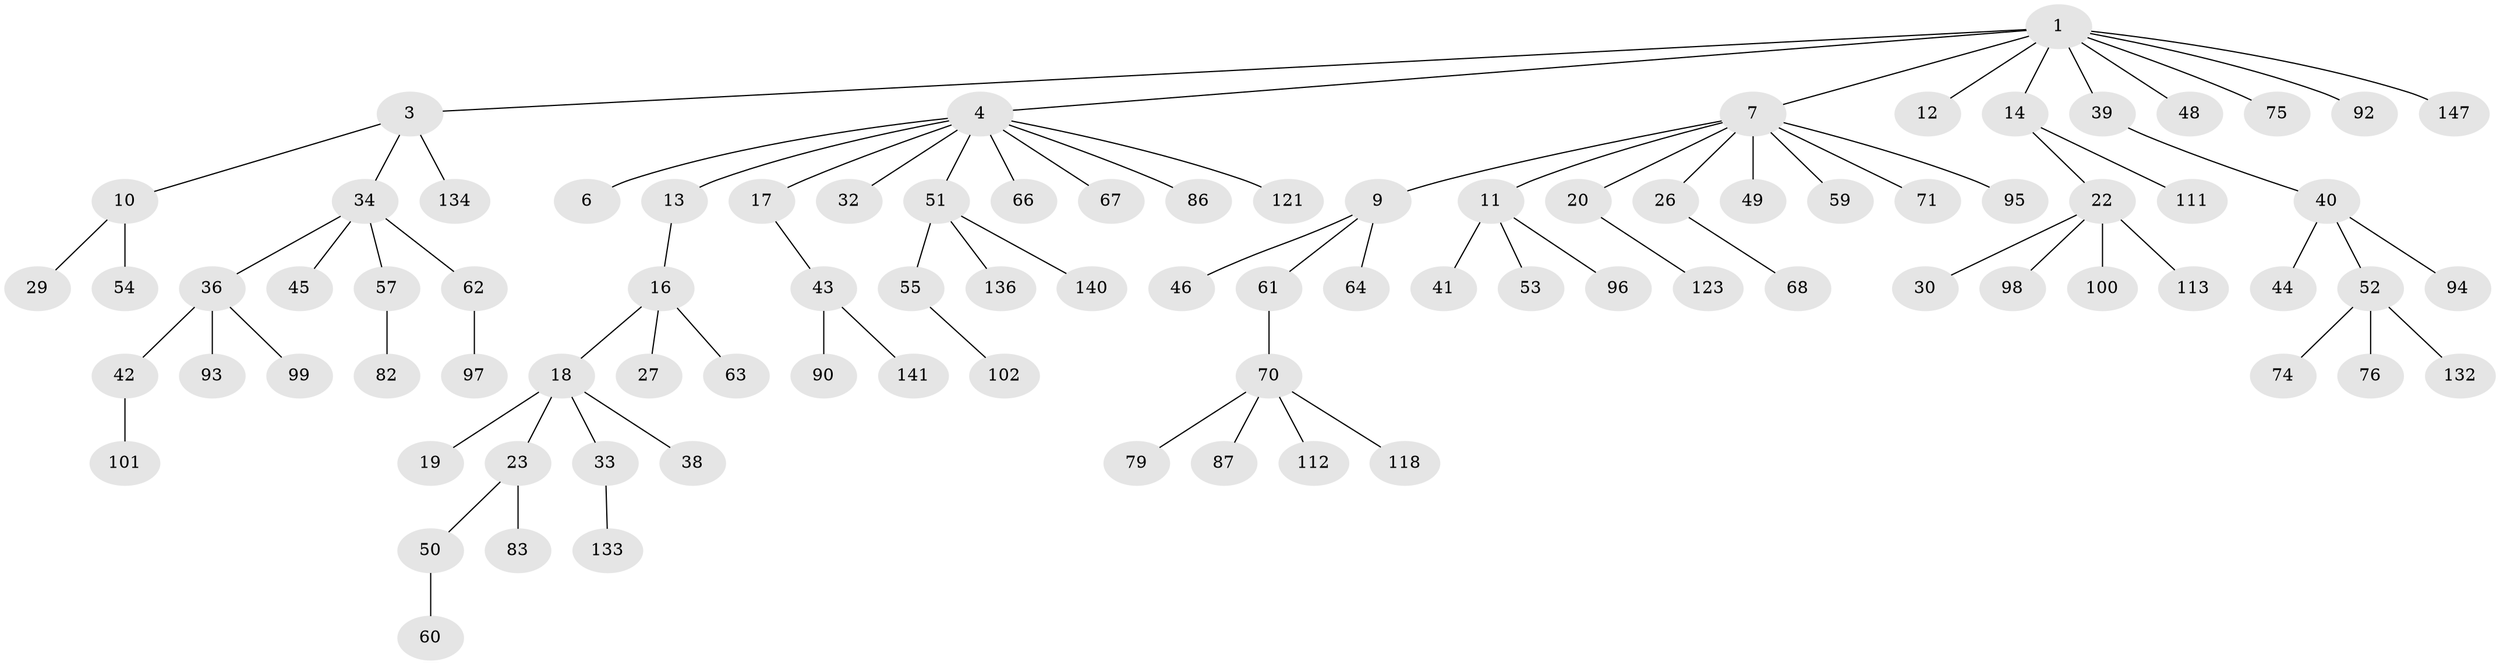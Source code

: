 // original degree distribution, {7: 0.013605442176870748, 5: 0.04081632653061224, 4: 0.07482993197278912, 2: 0.23129251700680273, 8: 0.006802721088435374, 3: 0.10204081632653061, 1: 0.5238095238095238, 6: 0.006802721088435374}
// Generated by graph-tools (version 1.1) at 2025/19/03/04/25 18:19:19]
// undirected, 88 vertices, 87 edges
graph export_dot {
graph [start="1"]
  node [color=gray90,style=filled];
  1 [super="+2"];
  3;
  4 [super="+5"];
  6 [super="+130"];
  7 [super="+8+15+21"];
  9;
  10 [super="+28+37+72"];
  11;
  12;
  13;
  14;
  16 [super="+31+110"];
  17 [super="+25"];
  18;
  19;
  20;
  22 [super="+24"];
  23 [super="+69"];
  26;
  27 [super="+91+128"];
  29;
  30;
  32;
  33;
  34;
  36;
  38;
  39;
  40 [super="+84"];
  41 [super="+104"];
  42;
  43 [super="+56"];
  44 [super="+122"];
  45 [super="+124+137+114"];
  46;
  48 [super="+78"];
  49;
  50;
  51 [super="+58+103"];
  52;
  53 [super="+65"];
  54 [super="+120+139+77"];
  55;
  57;
  59;
  60 [super="+138"];
  61 [super="+109"];
  62 [super="+106+89"];
  63;
  64;
  66;
  67;
  68;
  70;
  71 [super="+129+73"];
  74 [super="+117"];
  75;
  76;
  79 [super="+80"];
  82;
  83 [super="+131"];
  86 [super="+125"];
  87;
  90;
  92;
  93 [super="+127"];
  94;
  95;
  96;
  97 [super="+119"];
  98;
  99;
  100;
  101;
  102;
  111;
  112 [super="+115"];
  113;
  118;
  121 [super="+126"];
  123;
  132;
  133;
  134;
  136;
  140;
  141;
  147;
  1 -- 3;
  1 -- 4;
  1 -- 12;
  1 -- 39;
  1 -- 48;
  1 -- 75;
  1 -- 147;
  1 -- 7;
  1 -- 92;
  1 -- 14;
  3 -- 10;
  3 -- 34;
  3 -- 134;
  4 -- 6;
  4 -- 32;
  4 -- 66;
  4 -- 86;
  4 -- 121;
  4 -- 17;
  4 -- 67;
  4 -- 51;
  4 -- 13;
  7 -- 9;
  7 -- 11;
  7 -- 20;
  7 -- 49;
  7 -- 26;
  7 -- 71;
  7 -- 59;
  7 -- 95;
  9 -- 46;
  9 -- 61;
  9 -- 64;
  10 -- 54;
  10 -- 29;
  11 -- 41;
  11 -- 53;
  11 -- 96;
  13 -- 16;
  14 -- 22;
  14 -- 111;
  16 -- 18;
  16 -- 27;
  16 -- 63;
  17 -- 43;
  18 -- 19;
  18 -- 23;
  18 -- 33;
  18 -- 38;
  20 -- 123;
  22 -- 30;
  22 -- 113;
  22 -- 98;
  22 -- 100;
  23 -- 50;
  23 -- 83;
  26 -- 68;
  33 -- 133;
  34 -- 36;
  34 -- 45;
  34 -- 57;
  34 -- 62;
  36 -- 42;
  36 -- 93;
  36 -- 99;
  39 -- 40;
  40 -- 44;
  40 -- 52;
  40 -- 94;
  42 -- 101;
  43 -- 141;
  43 -- 90;
  50 -- 60;
  51 -- 55;
  51 -- 136;
  51 -- 140;
  52 -- 74;
  52 -- 76;
  52 -- 132;
  55 -- 102;
  57 -- 82;
  61 -- 70;
  62 -- 97;
  70 -- 79;
  70 -- 87;
  70 -- 112;
  70 -- 118;
}

